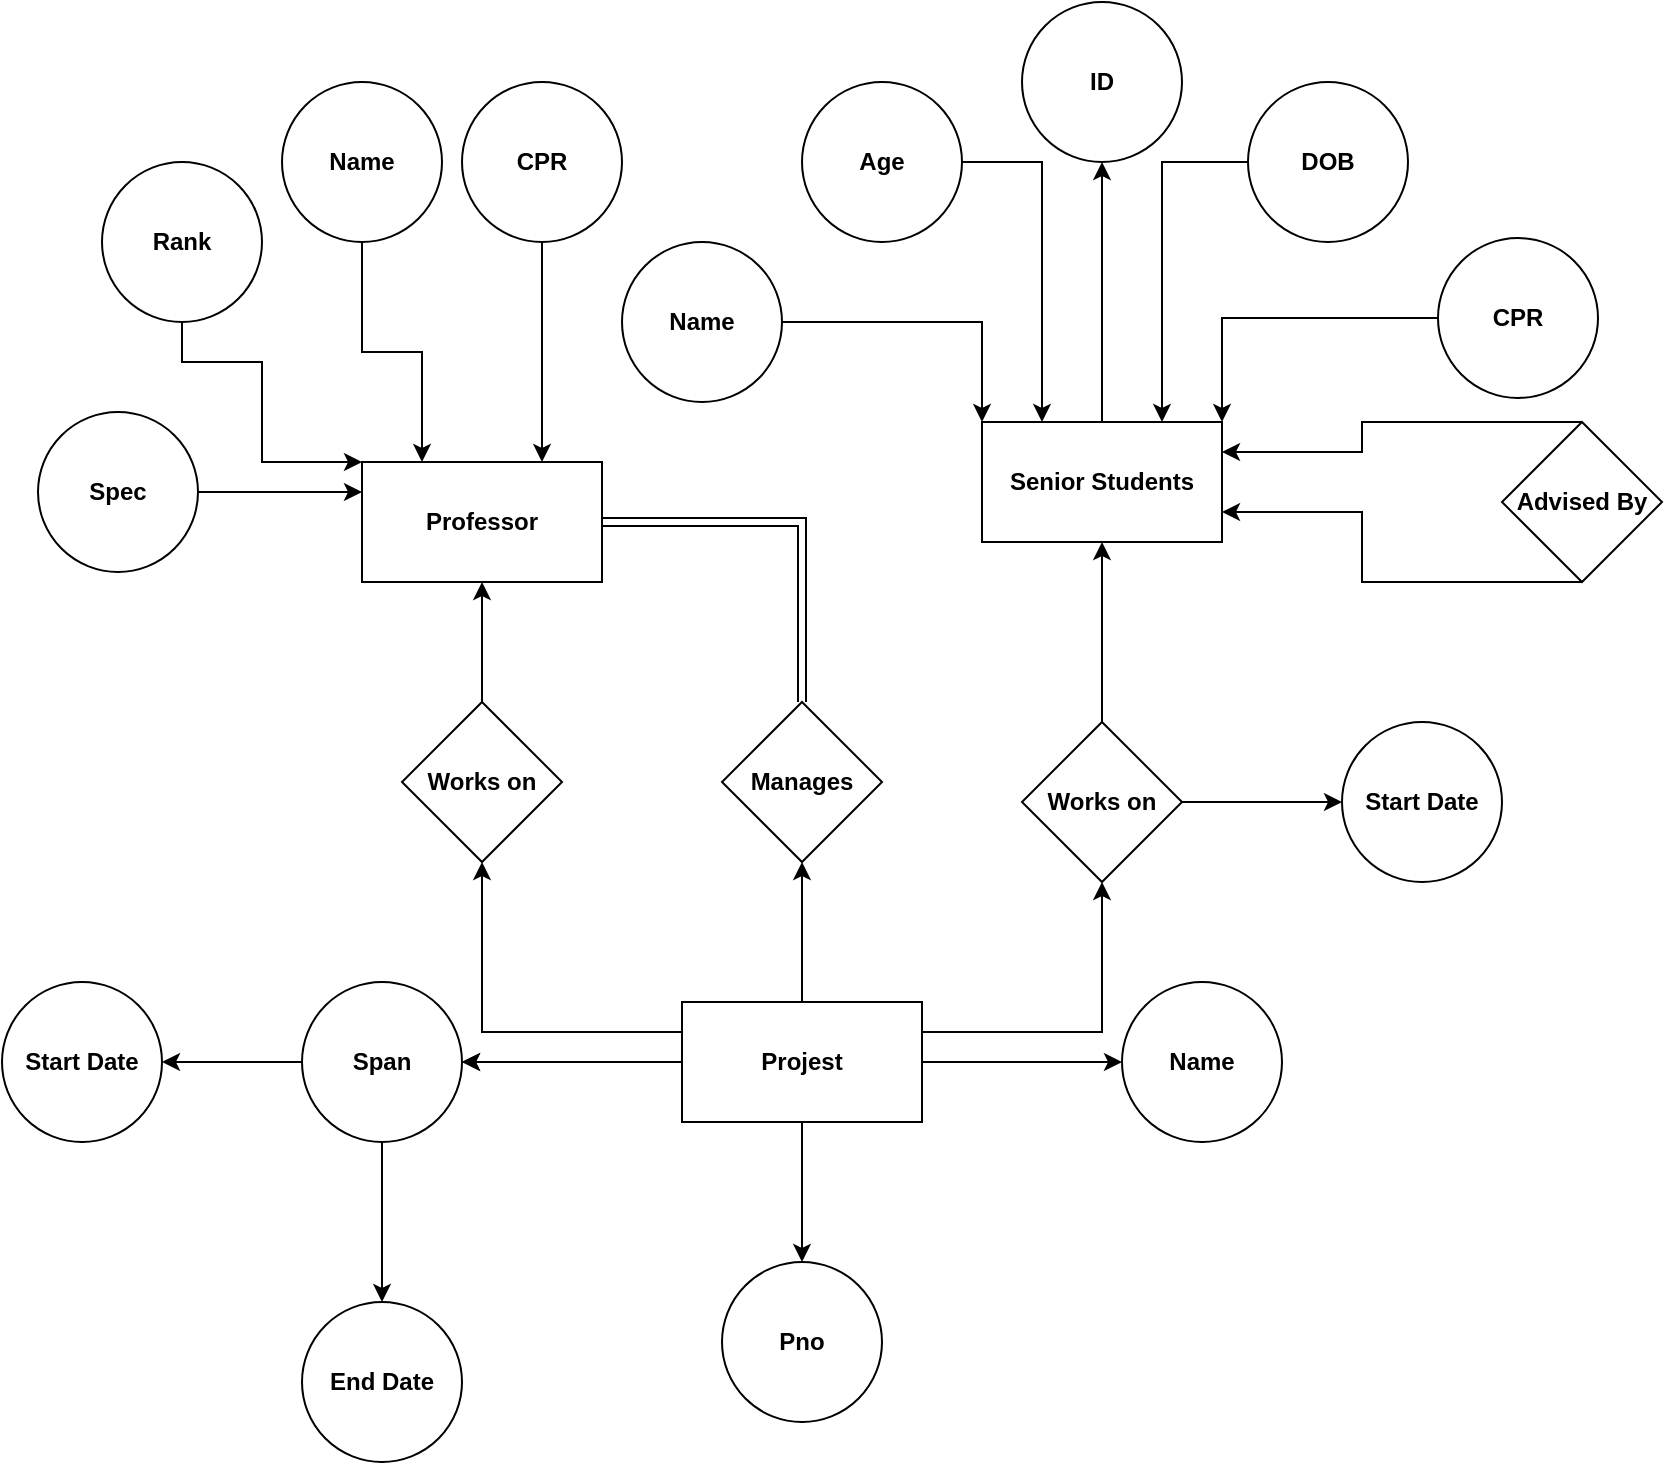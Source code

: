 <mxfile version="24.0.1" type="github">
  <diagram name="Page-1" id="Tudqk-DjMucI3pCJKous">
    <mxGraphModel dx="1799" dy="2109" grid="1" gridSize="10" guides="1" tooltips="1" connect="1" arrows="1" fold="1" page="1" pageScale="1" pageWidth="850" pageHeight="1100" math="0" shadow="0">
      <root>
        <mxCell id="0" />
        <mxCell id="1" parent="0" />
        <mxCell id="Wal1Ezd5G8xtFQs5gzl8-3" value="" style="edgeStyle=orthogonalEdgeStyle;rounded=0;orthogonalLoop=1;jettySize=auto;html=1;" edge="1" parent="1" source="Wal1Ezd5G8xtFQs5gzl8-1" target="Wal1Ezd5G8xtFQs5gzl8-2">
          <mxGeometry relative="1" as="geometry" />
        </mxCell>
        <mxCell id="Wal1Ezd5G8xtFQs5gzl8-5" value="" style="edgeStyle=orthogonalEdgeStyle;rounded=0;orthogonalLoop=1;jettySize=auto;html=1;" edge="1" parent="1" source="Wal1Ezd5G8xtFQs5gzl8-1" target="Wal1Ezd5G8xtFQs5gzl8-4">
          <mxGeometry relative="1" as="geometry" />
        </mxCell>
        <mxCell id="Wal1Ezd5G8xtFQs5gzl8-7" value="" style="edgeStyle=orthogonalEdgeStyle;rounded=0;orthogonalLoop=1;jettySize=auto;html=1;" edge="1" parent="1" source="Wal1Ezd5G8xtFQs5gzl8-1" target="Wal1Ezd5G8xtFQs5gzl8-6">
          <mxGeometry relative="1" as="geometry" />
        </mxCell>
        <mxCell id="Wal1Ezd5G8xtFQs5gzl8-12" value="" style="edgeStyle=orthogonalEdgeStyle;rounded=0;orthogonalLoop=1;jettySize=auto;html=1;" edge="1" parent="1" source="Wal1Ezd5G8xtFQs5gzl8-1" target="Wal1Ezd5G8xtFQs5gzl8-2">
          <mxGeometry relative="1" as="geometry" />
        </mxCell>
        <mxCell id="Wal1Ezd5G8xtFQs5gzl8-14" value="" style="edgeStyle=orthogonalEdgeStyle;rounded=0;orthogonalLoop=1;jettySize=auto;html=1;" edge="1" parent="1" source="Wal1Ezd5G8xtFQs5gzl8-1" target="Wal1Ezd5G8xtFQs5gzl8-13">
          <mxGeometry relative="1" as="geometry" />
        </mxCell>
        <mxCell id="Wal1Ezd5G8xtFQs5gzl8-17" style="edgeStyle=orthogonalEdgeStyle;rounded=0;orthogonalLoop=1;jettySize=auto;html=1;exitX=0;exitY=0.25;exitDx=0;exitDy=0;" edge="1" parent="1" source="Wal1Ezd5G8xtFQs5gzl8-1" target="Wal1Ezd5G8xtFQs5gzl8-15">
          <mxGeometry relative="1" as="geometry" />
        </mxCell>
        <mxCell id="Wal1Ezd5G8xtFQs5gzl8-20" style="edgeStyle=orthogonalEdgeStyle;rounded=0;orthogonalLoop=1;jettySize=auto;html=1;exitX=1;exitY=0.25;exitDx=0;exitDy=0;entryX=0.5;entryY=1;entryDx=0;entryDy=0;" edge="1" parent="1" source="Wal1Ezd5G8xtFQs5gzl8-1" target="Wal1Ezd5G8xtFQs5gzl8-19">
          <mxGeometry relative="1" as="geometry" />
        </mxCell>
        <mxCell id="Wal1Ezd5G8xtFQs5gzl8-1" value="&lt;b&gt;Projest&lt;/b&gt;" style="rounded=0;whiteSpace=wrap;html=1;" vertex="1" parent="1">
          <mxGeometry x="210" y="260" width="120" height="60" as="geometry" />
        </mxCell>
        <mxCell id="Wal1Ezd5G8xtFQs5gzl8-9" value="" style="edgeStyle=orthogonalEdgeStyle;rounded=0;orthogonalLoop=1;jettySize=auto;html=1;" edge="1" parent="1" source="Wal1Ezd5G8xtFQs5gzl8-2" target="Wal1Ezd5G8xtFQs5gzl8-8">
          <mxGeometry relative="1" as="geometry" />
        </mxCell>
        <mxCell id="Wal1Ezd5G8xtFQs5gzl8-11" value="" style="edgeStyle=orthogonalEdgeStyle;rounded=0;orthogonalLoop=1;jettySize=auto;html=1;" edge="1" parent="1" source="Wal1Ezd5G8xtFQs5gzl8-2" target="Wal1Ezd5G8xtFQs5gzl8-10">
          <mxGeometry relative="1" as="geometry" />
        </mxCell>
        <mxCell id="Wal1Ezd5G8xtFQs5gzl8-2" value="&lt;b&gt;Span&lt;/b&gt;" style="ellipse;whiteSpace=wrap;html=1;rounded=0;" vertex="1" parent="1">
          <mxGeometry x="20" y="250" width="80" height="80" as="geometry" />
        </mxCell>
        <mxCell id="Wal1Ezd5G8xtFQs5gzl8-4" value="&lt;b&gt;Pno&lt;/b&gt;" style="ellipse;whiteSpace=wrap;html=1;rounded=0;" vertex="1" parent="1">
          <mxGeometry x="230" y="390" width="80" height="80" as="geometry" />
        </mxCell>
        <mxCell id="Wal1Ezd5G8xtFQs5gzl8-6" value="&lt;b&gt;Name&lt;/b&gt;" style="ellipse;whiteSpace=wrap;html=1;rounded=0;" vertex="1" parent="1">
          <mxGeometry x="430" y="250" width="80" height="80" as="geometry" />
        </mxCell>
        <mxCell id="Wal1Ezd5G8xtFQs5gzl8-8" value="&lt;b&gt;End Date&lt;/b&gt;" style="ellipse;whiteSpace=wrap;html=1;rounded=0;" vertex="1" parent="1">
          <mxGeometry x="20" y="410" width="80" height="80" as="geometry" />
        </mxCell>
        <mxCell id="Wal1Ezd5G8xtFQs5gzl8-10" value="&lt;b&gt;Start Date&lt;/b&gt;" style="ellipse;whiteSpace=wrap;html=1;rounded=0;" vertex="1" parent="1">
          <mxGeometry x="-130" y="250" width="80" height="80" as="geometry" />
        </mxCell>
        <mxCell id="Wal1Ezd5G8xtFQs5gzl8-13" value="&lt;b&gt;Manages&lt;/b&gt;" style="rhombus;whiteSpace=wrap;html=1;rounded=0;" vertex="1" parent="1">
          <mxGeometry x="230" y="110" width="80" height="80" as="geometry" />
        </mxCell>
        <mxCell id="Wal1Ezd5G8xtFQs5gzl8-40" style="edgeStyle=orthogonalEdgeStyle;rounded=0;orthogonalLoop=1;jettySize=auto;html=1;entryX=0.5;entryY=1;entryDx=0;entryDy=0;" edge="1" parent="1" source="Wal1Ezd5G8xtFQs5gzl8-15" target="Wal1Ezd5G8xtFQs5gzl8-39">
          <mxGeometry relative="1" as="geometry" />
        </mxCell>
        <mxCell id="Wal1Ezd5G8xtFQs5gzl8-15" value="&lt;b&gt;Works on&lt;/b&gt;" style="rhombus;whiteSpace=wrap;html=1;" vertex="1" parent="1">
          <mxGeometry x="70" y="110" width="80" height="80" as="geometry" />
        </mxCell>
        <mxCell id="Wal1Ezd5G8xtFQs5gzl8-22" value="" style="edgeStyle=orthogonalEdgeStyle;rounded=0;orthogonalLoop=1;jettySize=auto;html=1;" edge="1" parent="1" source="Wal1Ezd5G8xtFQs5gzl8-19" target="Wal1Ezd5G8xtFQs5gzl8-21">
          <mxGeometry relative="1" as="geometry" />
        </mxCell>
        <mxCell id="Wal1Ezd5G8xtFQs5gzl8-24" value="" style="edgeStyle=orthogonalEdgeStyle;rounded=0;orthogonalLoop=1;jettySize=auto;html=1;" edge="1" parent="1" source="Wal1Ezd5G8xtFQs5gzl8-19" target="Wal1Ezd5G8xtFQs5gzl8-23">
          <mxGeometry relative="1" as="geometry" />
        </mxCell>
        <mxCell id="Wal1Ezd5G8xtFQs5gzl8-19" value="&lt;b&gt;Works on&lt;/b&gt;" style="rhombus;whiteSpace=wrap;html=1;" vertex="1" parent="1">
          <mxGeometry x="380" y="120" width="80" height="80" as="geometry" />
        </mxCell>
        <mxCell id="Wal1Ezd5G8xtFQs5gzl8-21" value="&lt;b&gt;Start Date&lt;/b&gt;" style="ellipse;whiteSpace=wrap;html=1;" vertex="1" parent="1">
          <mxGeometry x="540" y="120" width="80" height="80" as="geometry" />
        </mxCell>
        <mxCell id="Wal1Ezd5G8xtFQs5gzl8-29" value="" style="edgeStyle=orthogonalEdgeStyle;rounded=0;orthogonalLoop=1;jettySize=auto;html=1;" edge="1" parent="1" source="Wal1Ezd5G8xtFQs5gzl8-23" target="Wal1Ezd5G8xtFQs5gzl8-28">
          <mxGeometry relative="1" as="geometry" />
        </mxCell>
        <mxCell id="Wal1Ezd5G8xtFQs5gzl8-23" value="&lt;b&gt;Senior Students&lt;/b&gt;" style="whiteSpace=wrap;html=1;" vertex="1" parent="1">
          <mxGeometry x="360" y="-30" width="120" height="60" as="geometry" />
        </mxCell>
        <mxCell id="Wal1Ezd5G8xtFQs5gzl8-52" style="edgeStyle=orthogonalEdgeStyle;rounded=0;orthogonalLoop=1;jettySize=auto;html=1;exitX=0.5;exitY=0;exitDx=0;exitDy=0;entryX=1;entryY=0.25;entryDx=0;entryDy=0;" edge="1" parent="1" source="Wal1Ezd5G8xtFQs5gzl8-25" target="Wal1Ezd5G8xtFQs5gzl8-23">
          <mxGeometry relative="1" as="geometry">
            <Array as="points">
              <mxPoint x="550" y="-30" />
              <mxPoint x="550" y="-15" />
            </Array>
          </mxGeometry>
        </mxCell>
        <mxCell id="Wal1Ezd5G8xtFQs5gzl8-53" style="edgeStyle=orthogonalEdgeStyle;rounded=0;orthogonalLoop=1;jettySize=auto;html=1;exitX=0.5;exitY=1;exitDx=0;exitDy=0;entryX=1;entryY=0.75;entryDx=0;entryDy=0;" edge="1" parent="1" source="Wal1Ezd5G8xtFQs5gzl8-25" target="Wal1Ezd5G8xtFQs5gzl8-23">
          <mxGeometry relative="1" as="geometry">
            <Array as="points">
              <mxPoint x="550" y="50" />
              <mxPoint x="550" y="15" />
            </Array>
          </mxGeometry>
        </mxCell>
        <mxCell id="Wal1Ezd5G8xtFQs5gzl8-25" value="&lt;b&gt;Advised By&lt;/b&gt;" style="rhombus;whiteSpace=wrap;html=1;" vertex="1" parent="1">
          <mxGeometry x="620" y="-30" width="80" height="80" as="geometry" />
        </mxCell>
        <mxCell id="Wal1Ezd5G8xtFQs5gzl8-28" value="&lt;b&gt;ID&lt;/b&gt;" style="ellipse;whiteSpace=wrap;html=1;" vertex="1" parent="1">
          <mxGeometry x="380" y="-240" width="80" height="80" as="geometry" />
        </mxCell>
        <mxCell id="Wal1Ezd5G8xtFQs5gzl8-38" style="edgeStyle=orthogonalEdgeStyle;rounded=0;orthogonalLoop=1;jettySize=auto;html=1;entryX=0;entryY=0;entryDx=0;entryDy=0;" edge="1" parent="1" source="Wal1Ezd5G8xtFQs5gzl8-31" target="Wal1Ezd5G8xtFQs5gzl8-23">
          <mxGeometry relative="1" as="geometry">
            <mxPoint x="360" y="-40" as="targetPoint" />
          </mxGeometry>
        </mxCell>
        <mxCell id="Wal1Ezd5G8xtFQs5gzl8-31" value="&lt;b&gt;Name&lt;/b&gt;" style="ellipse;whiteSpace=wrap;html=1;aspect=fixed;" vertex="1" parent="1">
          <mxGeometry x="180" y="-120" width="80" height="80" as="geometry" />
        </mxCell>
        <mxCell id="Wal1Ezd5G8xtFQs5gzl8-36" style="edgeStyle=orthogonalEdgeStyle;rounded=0;orthogonalLoop=1;jettySize=auto;html=1;entryX=1;entryY=0;entryDx=0;entryDy=0;" edge="1" parent="1" source="Wal1Ezd5G8xtFQs5gzl8-32" target="Wal1Ezd5G8xtFQs5gzl8-23">
          <mxGeometry relative="1" as="geometry" />
        </mxCell>
        <mxCell id="Wal1Ezd5G8xtFQs5gzl8-32" value="&lt;b&gt;CPR&lt;/b&gt;" style="ellipse;whiteSpace=wrap;html=1;aspect=fixed;" vertex="1" parent="1">
          <mxGeometry x="588" y="-122" width="80" height="80" as="geometry" />
        </mxCell>
        <mxCell id="Wal1Ezd5G8xtFQs5gzl8-37" style="edgeStyle=orthogonalEdgeStyle;rounded=0;orthogonalLoop=1;jettySize=auto;html=1;entryX=0.25;entryY=0;entryDx=0;entryDy=0;" edge="1" parent="1" source="Wal1Ezd5G8xtFQs5gzl8-33" target="Wal1Ezd5G8xtFQs5gzl8-23">
          <mxGeometry relative="1" as="geometry" />
        </mxCell>
        <mxCell id="Wal1Ezd5G8xtFQs5gzl8-33" value="&lt;b&gt;Age&lt;/b&gt;" style="ellipse;whiteSpace=wrap;html=1;aspect=fixed;" vertex="1" parent="1">
          <mxGeometry x="270" y="-200" width="80" height="80" as="geometry" />
        </mxCell>
        <mxCell id="Wal1Ezd5G8xtFQs5gzl8-35" style="edgeStyle=orthogonalEdgeStyle;rounded=0;orthogonalLoop=1;jettySize=auto;html=1;entryX=0.75;entryY=0;entryDx=0;entryDy=0;exitX=0;exitY=0.5;exitDx=0;exitDy=0;" edge="1" parent="1" source="Wal1Ezd5G8xtFQs5gzl8-34" target="Wal1Ezd5G8xtFQs5gzl8-23">
          <mxGeometry relative="1" as="geometry">
            <Array as="points">
              <mxPoint x="450" y="-160" />
            </Array>
          </mxGeometry>
        </mxCell>
        <mxCell id="Wal1Ezd5G8xtFQs5gzl8-34" value="&lt;b&gt;DOB&lt;/b&gt;" style="ellipse;whiteSpace=wrap;html=1;aspect=fixed;" vertex="1" parent="1">
          <mxGeometry x="493" y="-200" width="80" height="80" as="geometry" />
        </mxCell>
        <mxCell id="Wal1Ezd5G8xtFQs5gzl8-39" value="&lt;b&gt;Professor&lt;/b&gt;" style="rounded=0;whiteSpace=wrap;html=1;" vertex="1" parent="1">
          <mxGeometry x="50" y="-10" width="120" height="60" as="geometry" />
        </mxCell>
        <mxCell id="Wal1Ezd5G8xtFQs5gzl8-41" value="" style="shape=link;html=1;rounded=0;entryX=0.5;entryY=0;entryDx=0;entryDy=0;exitX=1;exitY=0.5;exitDx=0;exitDy=0;" edge="1" parent="1" source="Wal1Ezd5G8xtFQs5gzl8-39" target="Wal1Ezd5G8xtFQs5gzl8-13">
          <mxGeometry width="100" relative="1" as="geometry">
            <mxPoint x="150" y="40" as="sourcePoint" />
            <mxPoint x="250" y="40" as="targetPoint" />
            <Array as="points">
              <mxPoint x="270" y="20" />
            </Array>
          </mxGeometry>
        </mxCell>
        <mxCell id="Wal1Ezd5G8xtFQs5gzl8-49" style="edgeStyle=orthogonalEdgeStyle;rounded=0;orthogonalLoop=1;jettySize=auto;html=1;entryX=0;entryY=0.25;entryDx=0;entryDy=0;" edge="1" parent="1" source="Wal1Ezd5G8xtFQs5gzl8-42" target="Wal1Ezd5G8xtFQs5gzl8-39">
          <mxGeometry relative="1" as="geometry" />
        </mxCell>
        <mxCell id="Wal1Ezd5G8xtFQs5gzl8-42" value="&lt;b&gt;Spec&lt;/b&gt;" style="ellipse;whiteSpace=wrap;html=1;aspect=fixed;" vertex="1" parent="1">
          <mxGeometry x="-112" y="-35" width="80" height="80" as="geometry" />
        </mxCell>
        <mxCell id="Wal1Ezd5G8xtFQs5gzl8-51" style="edgeStyle=orthogonalEdgeStyle;rounded=0;orthogonalLoop=1;jettySize=auto;html=1;entryX=0;entryY=0;entryDx=0;entryDy=0;" edge="1" parent="1" source="Wal1Ezd5G8xtFQs5gzl8-43" target="Wal1Ezd5G8xtFQs5gzl8-39">
          <mxGeometry relative="1" as="geometry">
            <Array as="points">
              <mxPoint x="-40" y="-60" />
              <mxPoint y="-60" />
              <mxPoint y="-10" />
            </Array>
          </mxGeometry>
        </mxCell>
        <mxCell id="Wal1Ezd5G8xtFQs5gzl8-43" value="&lt;b&gt;Rank&lt;/b&gt;" style="ellipse;whiteSpace=wrap;html=1;aspect=fixed;" vertex="1" parent="1">
          <mxGeometry x="-80" y="-160" width="80" height="80" as="geometry" />
        </mxCell>
        <mxCell id="Wal1Ezd5G8xtFQs5gzl8-47" style="edgeStyle=orthogonalEdgeStyle;rounded=0;orthogonalLoop=1;jettySize=auto;html=1;entryX=0.25;entryY=0;entryDx=0;entryDy=0;" edge="1" parent="1" source="Wal1Ezd5G8xtFQs5gzl8-44" target="Wal1Ezd5G8xtFQs5gzl8-39">
          <mxGeometry relative="1" as="geometry" />
        </mxCell>
        <mxCell id="Wal1Ezd5G8xtFQs5gzl8-44" value="&lt;b&gt;Name&lt;/b&gt;" style="ellipse;whiteSpace=wrap;html=1;aspect=fixed;" vertex="1" parent="1">
          <mxGeometry x="10" y="-200" width="80" height="80" as="geometry" />
        </mxCell>
        <mxCell id="Wal1Ezd5G8xtFQs5gzl8-46" style="edgeStyle=orthogonalEdgeStyle;rounded=0;orthogonalLoop=1;jettySize=auto;html=1;entryX=0.75;entryY=0;entryDx=0;entryDy=0;" edge="1" parent="1" source="Wal1Ezd5G8xtFQs5gzl8-45" target="Wal1Ezd5G8xtFQs5gzl8-39">
          <mxGeometry relative="1" as="geometry" />
        </mxCell>
        <mxCell id="Wal1Ezd5G8xtFQs5gzl8-45" value="&lt;b&gt;CPR&lt;/b&gt;" style="ellipse;whiteSpace=wrap;html=1;aspect=fixed;" vertex="1" parent="1">
          <mxGeometry x="100" y="-200" width="80" height="80" as="geometry" />
        </mxCell>
      </root>
    </mxGraphModel>
  </diagram>
</mxfile>
